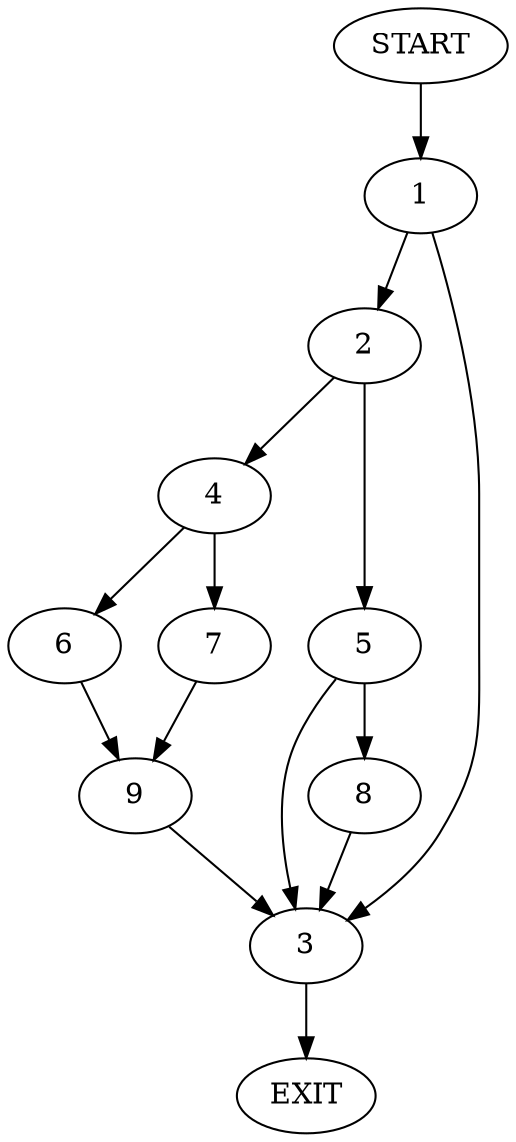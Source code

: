digraph {
0 [label="START"]
10 [label="EXIT"]
0 -> 1
1 -> 2
1 -> 3
2 -> 4
2 -> 5
3 -> 10
4 -> 6
4 -> 7
5 -> 3
5 -> 8
7 -> 9
6 -> 9
9 -> 3
8 -> 3
}
